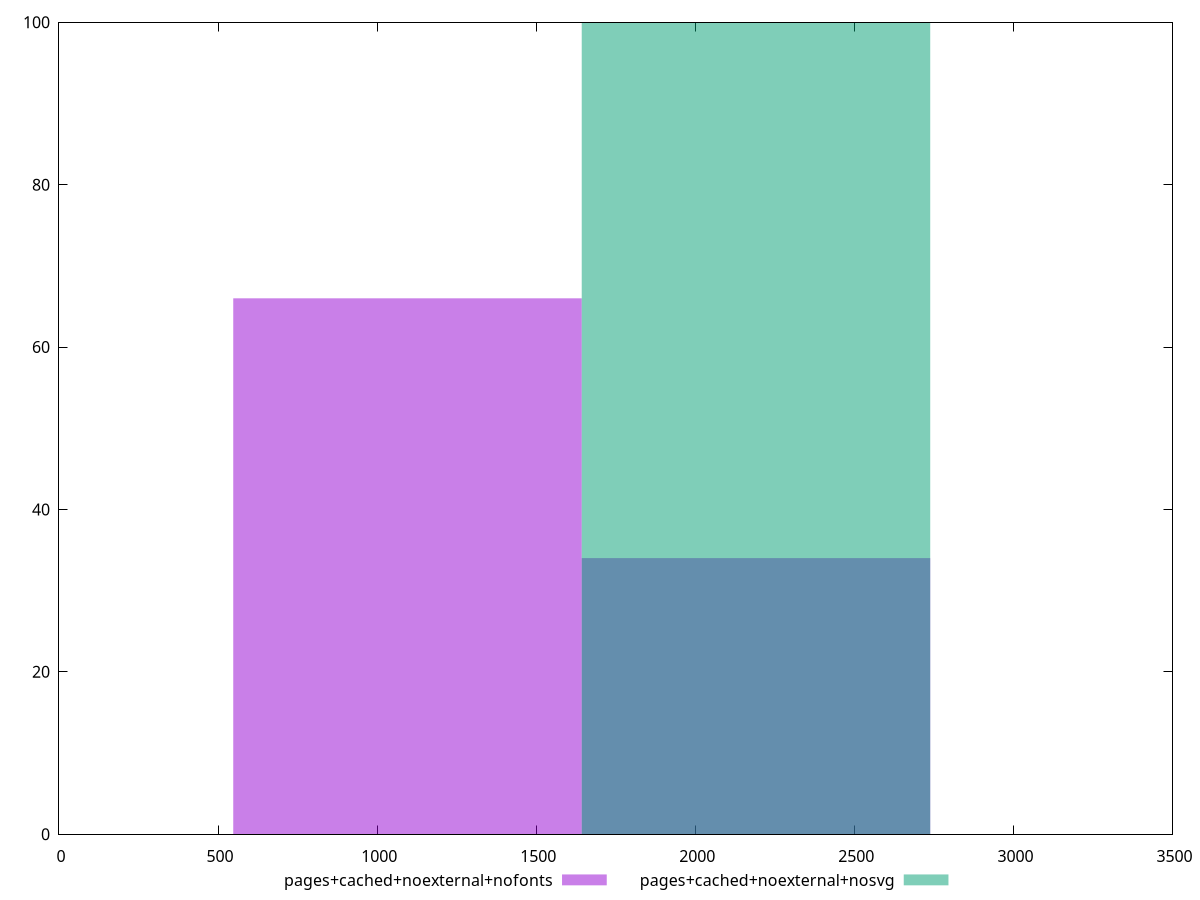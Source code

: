 reset
set terminal svg size 640, 500 enhanced background rgb 'white'
set output "reprap/speed-index/comparison/histogram/6_vs_7.svg"

$pagesCachedNoexternalNofonts <<EOF
1095.3877136081146 66
2190.775427216229 34
EOF

$pagesCachedNoexternalNosvg <<EOF
2190.775427216229 100
EOF

set key outside below
set boxwidth 1095.3877136081146
set yrange [0:100]
set style fill transparent solid 0.5 noborder

plot \
  $pagesCachedNoexternalNofonts title "pages+cached+noexternal+nofonts" with boxes, \
  $pagesCachedNoexternalNosvg title "pages+cached+noexternal+nosvg" with boxes, \


reset
